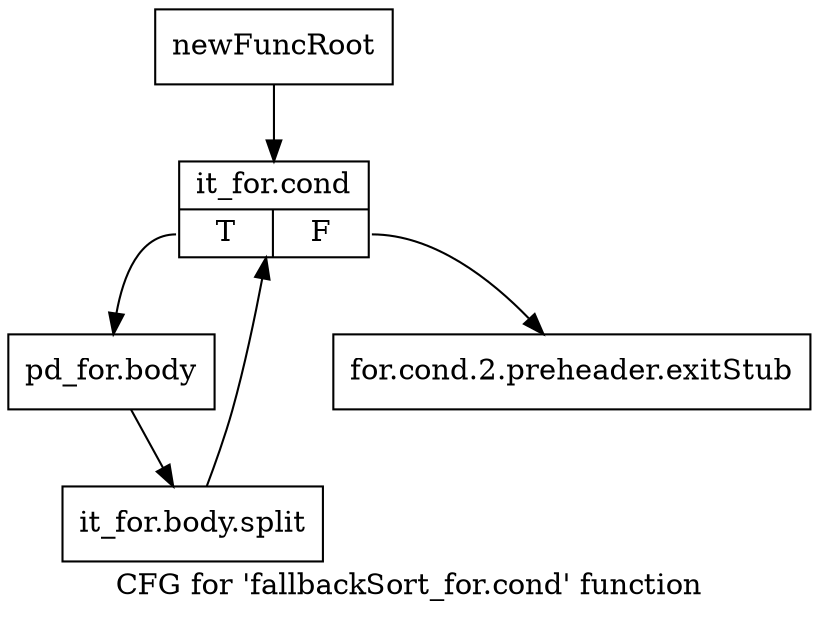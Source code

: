 digraph "CFG for 'fallbackSort_for.cond' function" {
	label="CFG for 'fallbackSort_for.cond' function";

	Node0x17ceb70 [shape=record,label="{newFuncRoot}"];
	Node0x17ceb70 -> Node0x17cef90;
	Node0x17cef40 [shape=record,label="{for.cond.2.preheader.exitStub}"];
	Node0x17cef90 [shape=record,label="{it_for.cond|{<s0>T|<s1>F}}"];
	Node0x17cef90:s0 -> Node0x17cefe0;
	Node0x17cef90:s1 -> Node0x17cef40;
	Node0x17cefe0 [shape=record,label="{pd_for.body}"];
	Node0x17cefe0 -> Node0x1c29050;
	Node0x1c29050 [shape=record,label="{it_for.body.split}"];
	Node0x1c29050 -> Node0x17cef90;
}
